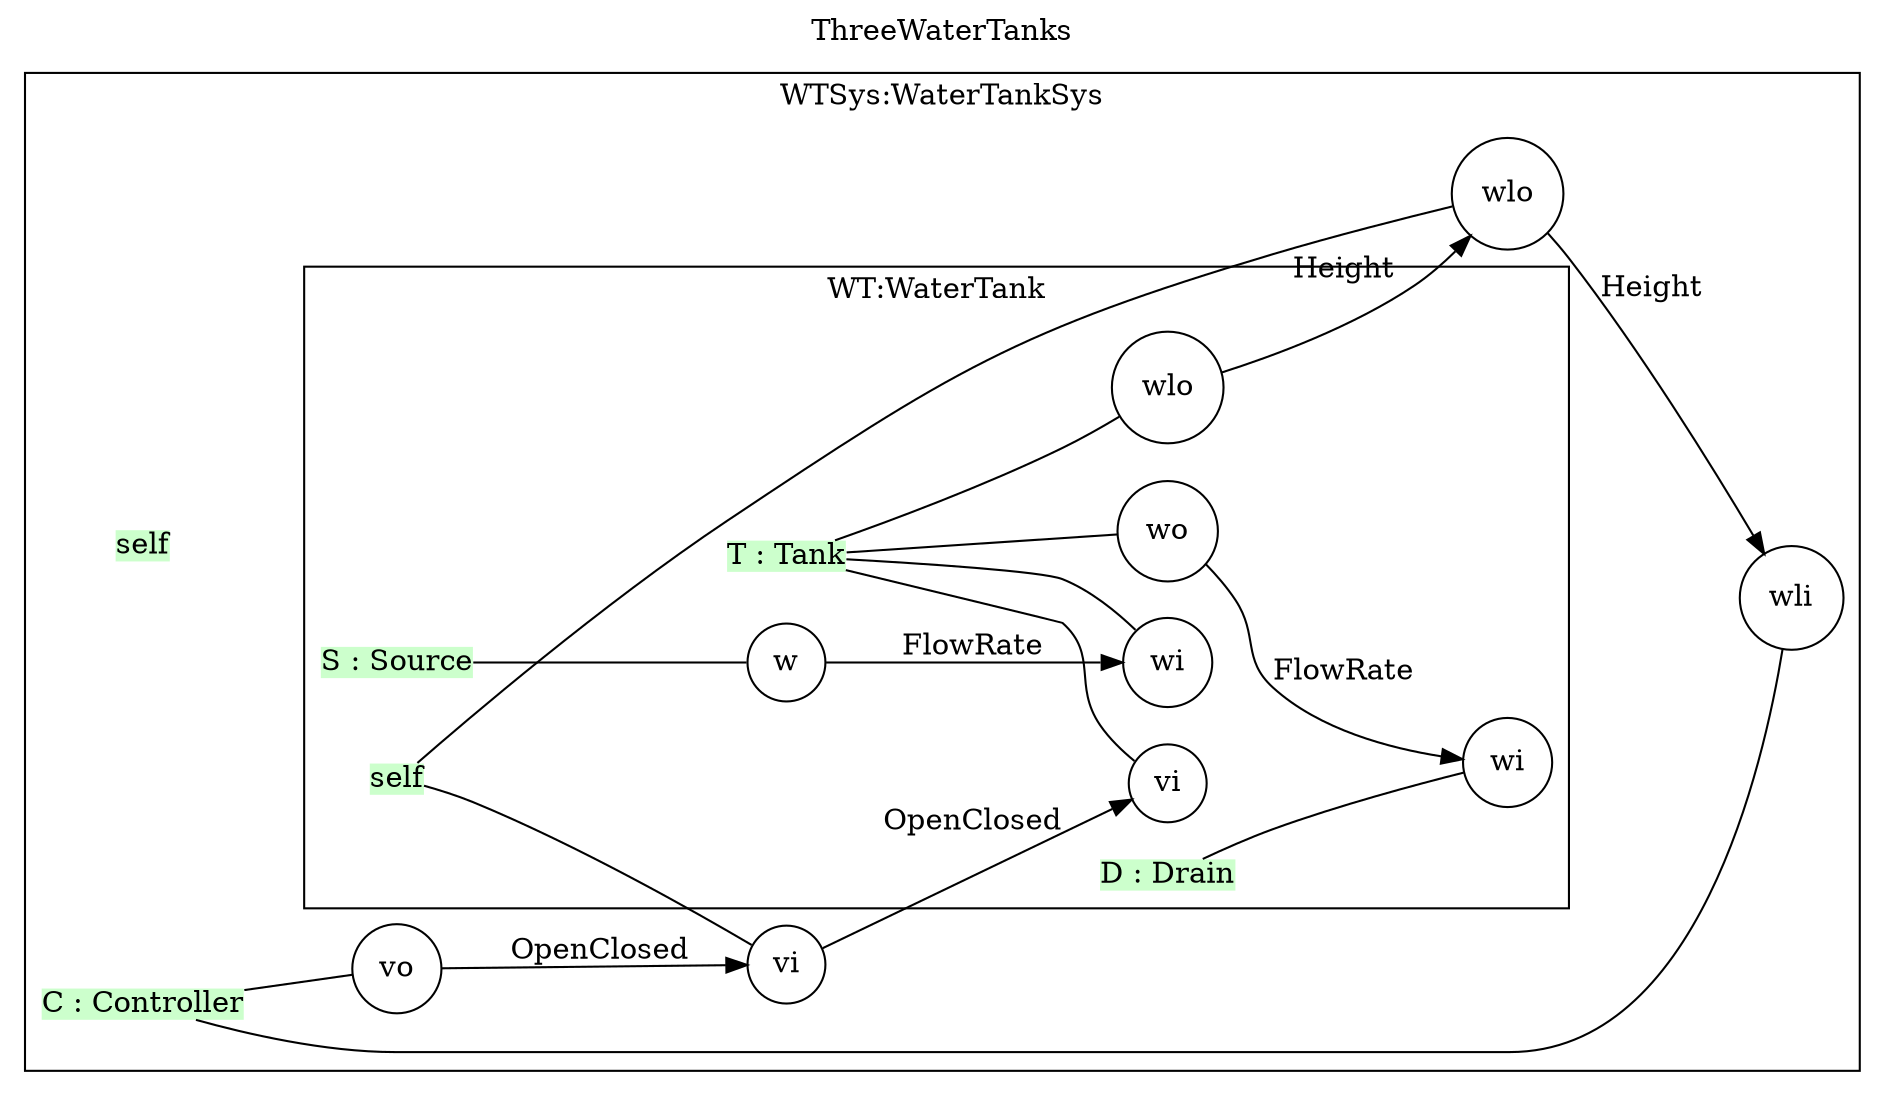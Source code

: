 digraph {
compound=true;
rankdir=LR;
label=ThreeWaterTanks;
labelloc=t;
subgraph WTSys_BlI_ {
cluster=true;label="WTSys:WaterTankSys";
WTSys_BlI[shape=plain,fillcolor="#CCFFCC",style = filled,label=self];
subgraph WT_BlI_ {
cluster=true;label="WT:WaterTank";
WT_BlI[shape=plain,fillcolor="#CCFFCC",style = filled,label=self];
T_BlI[shape=plain,fillcolor="#CCFFCC",style = filled,label="T : Tank"];
T_vi_PI[shape=circle,label="vi"];
T_BlI->T_vi_PI[dir=none];
T_wo_PI[shape=circle,label="wo"];
T_BlI->T_wo_PI[dir=none];
T_wi_PI[shape=circle,label="wi"];
T_BlI->T_wi_PI[dir=none];
T_wlo_PI[shape=circle,label="wlo"];
T_BlI->T_wlo_PI[dir=none];
S_BlI[shape=plain,fillcolor="#CCFFCC",style = filled,label="S : Source"];
S_w_PI[shape=circle,label="w"];
S_BlI->S_w_PI[dir=none];
D_BlI[shape=plain,fillcolor="#CCFFCC",style = filled,label="D : Drain"];
D_wi_PI[shape=circle,label="wi"];
D_BlI->D_wi_PI[dir=none];
}
WT_wlo_PI[shape=circle,label="wlo"];
WT_BlI->WT_wlo_PI[dir=none];
WT_vi_PI[shape=circle,label="vi"];
WT_BlI->WT_vi_PI[dir=none];
C_BlI[shape=plain,fillcolor="#CCFFCC",style = filled,label="C : Controller"];
C_wli_PI[shape=circle,label="wli"];
C_BlI->C_wli_PI[dir=none];
C_vo_PI[shape=circle,label="vo"];
C_BlI->C_vo_PI[dir=none];
}
S_w_PI->T_wi_PI[label="FlowRate"];
WT_vi_PI->T_vi_PI[label="OpenClosed"];
C_vo_PI->WT_vi_PI[label="OpenClosed"];
WT_wlo_PI->C_wli_PI[label="Height"];
T_wlo_PI->WT_wlo_PI[label="Height"];
T_wo_PI->D_wi_PI[label="FlowRate"];
}